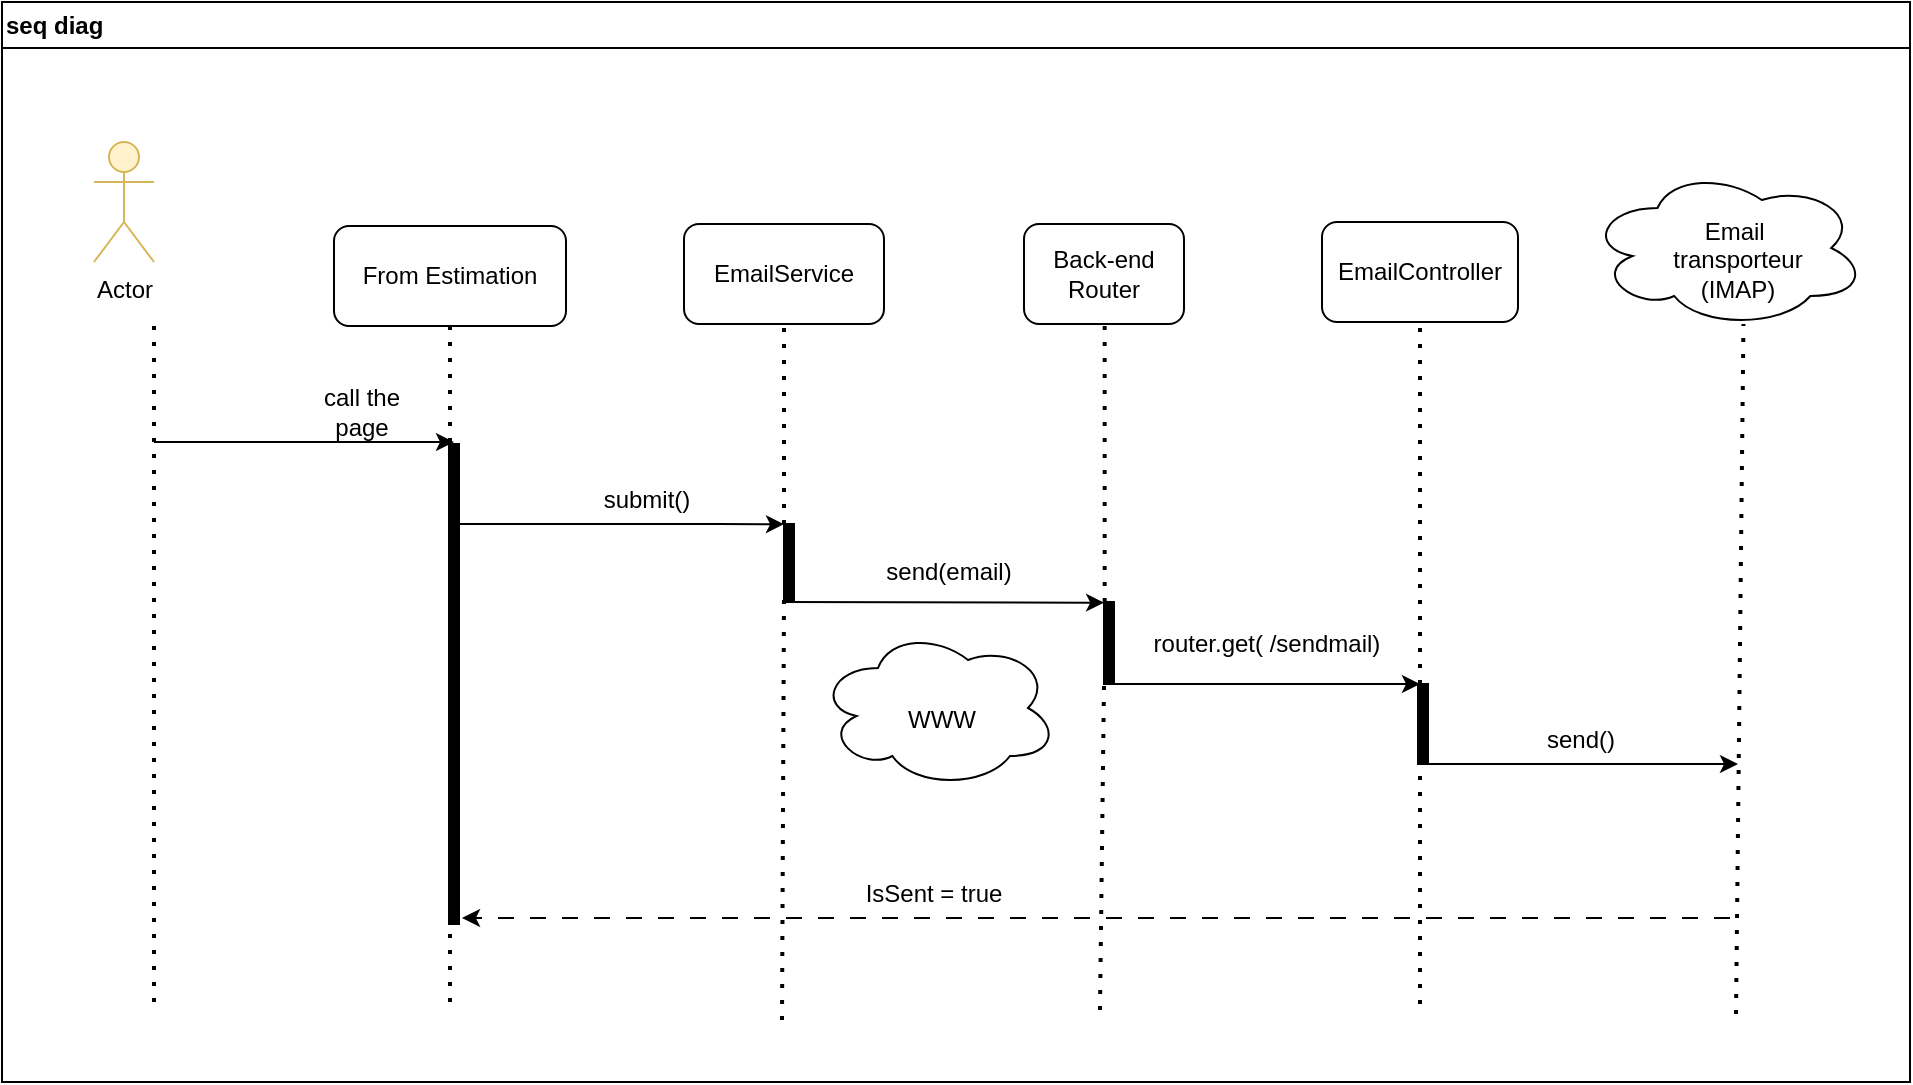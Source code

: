 <mxfile>
    <diagram id="sFm68TYdikoI14E5qOU2" name="Page-1">
        <mxGraphModel dx="1129" dy="663" grid="0" gridSize="10" guides="0" tooltips="1" connect="1" arrows="1" fold="1" page="1" pageScale="1" pageWidth="850" pageHeight="1100" background="#FFFFFF" math="0" shadow="0">
            <root>
                <mxCell id="0"/>
                <mxCell id="1" parent="0"/>
                <mxCell id="2" value="Actor" style="shape=umlActor;verticalLabelPosition=bottom;verticalAlign=top;html=1;outlineConnect=0;fillColor=#fff2cc;strokeColor=#d6b656;" parent="1" vertex="1">
                    <mxGeometry x="130" y="90" width="30" height="60" as="geometry"/>
                </mxCell>
                <mxCell id="6" value="seq diag" style="swimlane;whiteSpace=wrap;html=1;align=left;" parent="1" vertex="1">
                    <mxGeometry x="84" y="20" width="954" height="540" as="geometry"/>
                </mxCell>
                <mxCell id="8" value="" style="endArrow=none;dashed=1;html=1;dashPattern=1 3;strokeWidth=2;entryX=0.5;entryY=1;entryDx=0;entryDy=0;" parent="6" target="13" edge="1">
                    <mxGeometry width="50" height="50" relative="1" as="geometry">
                        <mxPoint x="224" y="500" as="sourcePoint"/>
                        <mxPoint x="231" y="161" as="targetPoint"/>
                    </mxGeometry>
                </mxCell>
                <mxCell id="9" value="" style="endArrow=none;dashed=1;html=1;dashPattern=1 3;strokeWidth=2;startArrow=none;" parent="6" edge="1" source="85">
                    <mxGeometry width="50" height="50" relative="1" as="geometry">
                        <mxPoint x="391" y="501" as="sourcePoint"/>
                        <mxPoint x="391" y="161" as="targetPoint"/>
                    </mxGeometry>
                </mxCell>
                <mxCell id="10" value="" style="endArrow=none;dashed=1;html=1;dashPattern=1 3;strokeWidth=2;startArrow=none;" parent="6" target="11" edge="1" source="86">
                    <mxGeometry width="50" height="50" relative="1" as="geometry">
                        <mxPoint x="551" y="501" as="sourcePoint"/>
                        <mxPoint x="551" y="161" as="targetPoint"/>
                    </mxGeometry>
                </mxCell>
                <mxCell id="11" value="Back-end Router" style="rounded=1;whiteSpace=wrap;html=1;" parent="6" vertex="1">
                    <mxGeometry x="511" y="111" width="80" height="50" as="geometry"/>
                </mxCell>
                <mxCell id="12" value="EmailService" style="rounded=1;whiteSpace=wrap;html=1;" parent="6" vertex="1">
                    <mxGeometry x="341" y="111" width="100" height="50" as="geometry"/>
                </mxCell>
                <mxCell id="13" value="From Estimation" style="rounded=1;whiteSpace=wrap;html=1;" parent="6" vertex="1">
                    <mxGeometry x="166" y="112" width="116" height="50" as="geometry"/>
                </mxCell>
                <mxCell id="16" value="call the page" style="text;html=1;strokeColor=none;fillColor=none;align=center;verticalAlign=middle;whiteSpace=wrap;rounded=0;" parent="6" vertex="1">
                    <mxGeometry x="150" y="190" width="60" height="30" as="geometry"/>
                </mxCell>
                <mxCell id="17" value="submit()" style="text;html=1;align=center;verticalAlign=middle;resizable=0;points=[];autosize=1;strokeColor=none;fillColor=none;" parent="6" vertex="1">
                    <mxGeometry x="291" y="236" width="61" height="26" as="geometry"/>
                </mxCell>
                <mxCell id="19" value="" style="endArrow=none;dashed=1;html=1;dashPattern=1 3;strokeWidth=2;" parent="6" target="20" edge="1">
                    <mxGeometry width="50" height="50" relative="1" as="geometry">
                        <mxPoint x="709" y="501" as="sourcePoint"/>
                        <mxPoint x="651" y="141" as="targetPoint"/>
                    </mxGeometry>
                </mxCell>
                <mxCell id="20" value="EmailController" style="rounded=1;whiteSpace=wrap;html=1;" parent="6" vertex="1">
                    <mxGeometry x="660" y="110" width="98" height="50" as="geometry"/>
                </mxCell>
                <mxCell id="21" value="" style="endArrow=none;dashed=1;html=1;dashPattern=1 3;strokeWidth=2;startArrow=none;" parent="6" edge="1">
                    <mxGeometry width="50" height="50" relative="1" as="geometry">
                        <mxPoint x="867" y="506" as="sourcePoint"/>
                        <mxPoint x="870.73" y="161" as="targetPoint"/>
                    </mxGeometry>
                </mxCell>
                <mxCell id="25" value="send(email)" style="text;html=1;align=center;verticalAlign=middle;resizable=0;points=[];autosize=1;strokeColor=none;fillColor=none;" parent="6" vertex="1">
                    <mxGeometry x="432" y="272" width="81" height="26" as="geometry"/>
                </mxCell>
                <mxCell id="26" value="" style="endArrow=classic;html=1;" parent="6" edge="1">
                    <mxGeometry width="50" height="50" relative="1" as="geometry">
                        <mxPoint x="552" y="341" as="sourcePoint"/>
                        <mxPoint x="709" y="341" as="targetPoint"/>
                    </mxGeometry>
                </mxCell>
                <mxCell id="30" value="" style="ellipse;shape=cloud;whiteSpace=wrap;html=1;" parent="6" vertex="1">
                    <mxGeometry x="408" y="313" width="120" height="80" as="geometry"/>
                </mxCell>
                <mxCell id="31" value="WWW" style="text;html=1;strokeColor=none;fillColor=none;align=center;verticalAlign=middle;whiteSpace=wrap;rounded=0;" parent="6" vertex="1">
                    <mxGeometry x="440" y="344" width="60" height="30" as="geometry"/>
                </mxCell>
                <mxCell id="32" value="" style="endArrow=classic;html=1;" parent="6" edge="1">
                    <mxGeometry width="50" height="50" relative="1" as="geometry">
                        <mxPoint x="708" y="381" as="sourcePoint"/>
                        <mxPoint x="868" y="381" as="targetPoint"/>
                    </mxGeometry>
                </mxCell>
                <mxCell id="55" value="" style="html=1;points=[];perimeter=orthogonalPerimeter;fillColor=strokeColor;" parent="6" vertex="1">
                    <mxGeometry x="223.5" y="221" width="5" height="240" as="geometry"/>
                </mxCell>
                <mxCell id="57" value="router.get( /sendmail)" style="text;html=1;strokeColor=none;fillColor=none;align=center;verticalAlign=middle;whiteSpace=wrap;rounded=0;" parent="6" vertex="1">
                    <mxGeometry x="565" y="306" width="135" height="30" as="geometry"/>
                </mxCell>
                <mxCell id="88" value="IsSent = true" style="text;html=1;strokeColor=none;fillColor=none;align=center;verticalAlign=middle;whiteSpace=wrap;rounded=0;" parent="6" vertex="1">
                    <mxGeometry x="421" y="431" width="90" height="30" as="geometry"/>
                </mxCell>
                <mxCell id="90" value="" style="endArrow=classic;html=1;entryX=0.014;entryY=0.008;entryDx=0;entryDy=0;entryPerimeter=0;" edge="1" parent="6" target="86">
                    <mxGeometry width="50" height="50" relative="1" as="geometry">
                        <mxPoint x="391" y="300" as="sourcePoint"/>
                        <mxPoint x="550" y="300" as="targetPoint"/>
                    </mxGeometry>
                </mxCell>
                <mxCell id="91" value="" style="endArrow=none;dashed=1;html=1;dashPattern=1 3;strokeWidth=2;" edge="1" parent="6" target="85">
                    <mxGeometry width="50" height="50" relative="1" as="geometry">
                        <mxPoint x="390" y="509" as="sourcePoint"/>
                        <mxPoint x="451" y="181" as="targetPoint"/>
                    </mxGeometry>
                </mxCell>
                <mxCell id="85" value="" style="html=1;points=[];perimeter=orthogonalPerimeter;fillColor=strokeColor;" parent="6" vertex="1">
                    <mxGeometry x="391" y="261" width="5" height="38" as="geometry"/>
                </mxCell>
                <mxCell id="92" value="" style="endArrow=none;dashed=1;html=1;dashPattern=1 3;strokeWidth=2;" edge="1" parent="6" target="86">
                    <mxGeometry width="50" height="50" relative="1" as="geometry">
                        <mxPoint x="549" y="504" as="sourcePoint"/>
                        <mxPoint x="611" y="181" as="targetPoint"/>
                    </mxGeometry>
                </mxCell>
                <mxCell id="86" value="" style="html=1;points=[];perimeter=orthogonalPerimeter;fillColor=strokeColor;" parent="6" vertex="1">
                    <mxGeometry x="551" y="300" width="5" height="41" as="geometry"/>
                </mxCell>
                <mxCell id="60" value="" style="endArrow=classic;html=1;dashed=1;dashPattern=8 8;" parent="6" edge="1">
                    <mxGeometry width="50" height="50" relative="1" as="geometry">
                        <mxPoint x="864" y="458" as="sourcePoint"/>
                        <mxPoint x="230" y="458" as="targetPoint"/>
                    </mxGeometry>
                </mxCell>
                <mxCell id="15" value="" style="endArrow=classic;html=1;entryX=0.001;entryY=0.003;entryDx=0;entryDy=0;entryPerimeter=0;" parent="6" edge="1" target="85">
                    <mxGeometry width="50" height="50" relative="1" as="geometry">
                        <mxPoint x="229" y="261" as="sourcePoint"/>
                        <mxPoint x="388" y="260" as="targetPoint"/>
                        <Array as="points">
                            <mxPoint x="348" y="261"/>
                        </Array>
                    </mxGeometry>
                </mxCell>
                <mxCell id="94" value="send()" style="text;html=1;align=center;verticalAlign=middle;resizable=0;points=[];autosize=1;strokeColor=none;fillColor=none;" vertex="1" parent="6">
                    <mxGeometry x="763" y="356" width="52" height="26" as="geometry"/>
                </mxCell>
                <mxCell id="95" value="" style="ellipse;shape=cloud;whiteSpace=wrap;html=1;" vertex="1" parent="6">
                    <mxGeometry x="793" y="83" width="139" height="80" as="geometry"/>
                </mxCell>
                <mxCell id="96" value="Email&amp;nbsp; transporteur (IMAP)" style="text;html=1;strokeColor=none;fillColor=none;align=center;verticalAlign=middle;whiteSpace=wrap;rounded=0;" vertex="1" parent="6">
                    <mxGeometry x="838" y="114" width="60" height="30" as="geometry"/>
                </mxCell>
                <mxCell id="98" value="" style="html=1;points=[];perimeter=orthogonalPerimeter;fillColor=strokeColor;" vertex="1" parent="6">
                    <mxGeometry x="708" y="341" width="5" height="40" as="geometry"/>
                </mxCell>
                <mxCell id="7" value="" style="endArrow=none;dashed=1;html=1;dashPattern=1 3;strokeWidth=2;" parent="1" edge="1">
                    <mxGeometry width="50" height="50" relative="1" as="geometry">
                        <mxPoint x="160" y="520" as="sourcePoint"/>
                        <mxPoint x="160" y="180" as="targetPoint"/>
                    </mxGeometry>
                </mxCell>
                <mxCell id="14" value="" style="endArrow=classic;html=1;" parent="1" edge="1">
                    <mxGeometry width="50" height="50" relative="1" as="geometry">
                        <mxPoint x="160" y="240" as="sourcePoint"/>
                        <mxPoint x="310" y="240" as="targetPoint"/>
                    </mxGeometry>
                </mxCell>
            </root>
        </mxGraphModel>
    </diagram>
</mxfile>